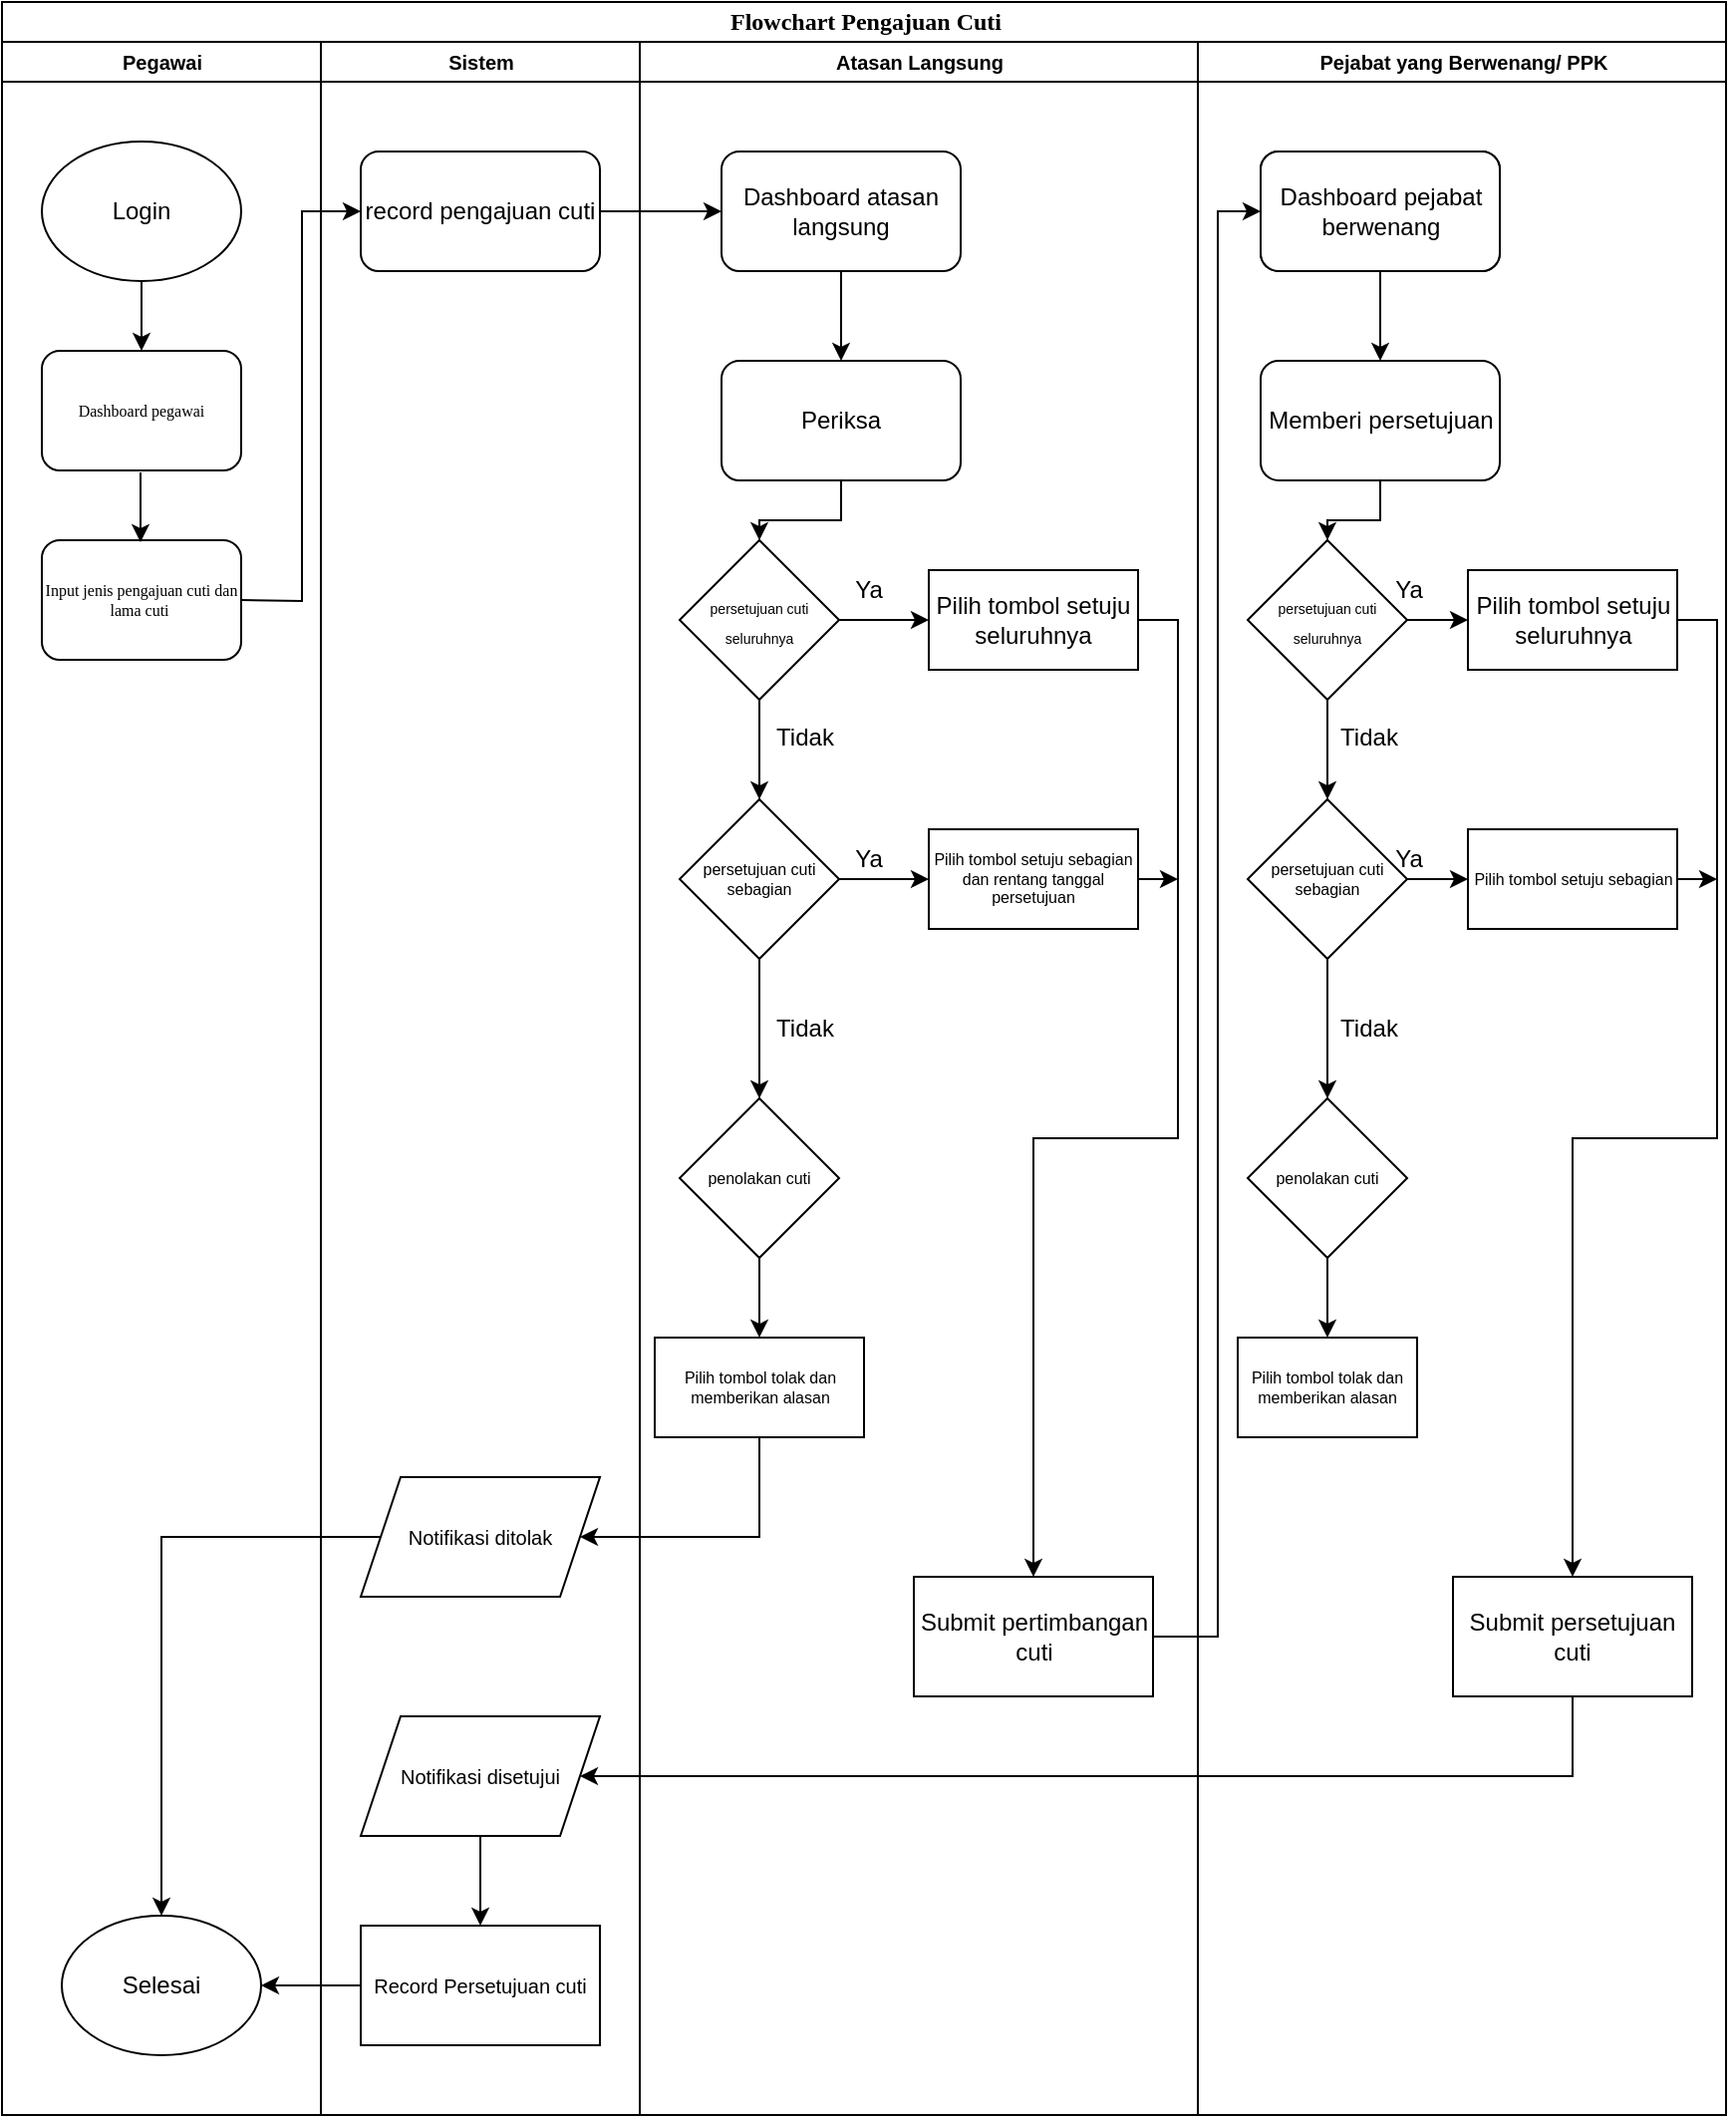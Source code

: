 <mxfile version="26.0.16" pages="4">
  <diagram name="Awal" id="74e2e168-ea6b-b213-b513-2b3c1d86103e">
    <mxGraphModel dx="794" dy="507" grid="1" gridSize="10" guides="1" tooltips="1" connect="1" arrows="1" fold="1" page="1" pageScale="1" pageWidth="1169" pageHeight="827" background="none" math="0" shadow="0">
      <root>
        <mxCell id="0" />
        <mxCell id="1" parent="0" />
        <mxCell id="77e6c97f196da883-1" value="Flowchart Pengajuan Cuti" style="swimlane;html=1;childLayout=stackLayout;startSize=20;rounded=0;shadow=0;labelBackgroundColor=none;strokeWidth=1;fontFamily=Verdana;fontSize=12;align=center;" parent="1" vertex="1">
          <mxGeometry x="70" y="60" width="865" height="1060" as="geometry" />
        </mxCell>
        <mxCell id="77e6c97f196da883-2" value="Pegawai" style="swimlane;html=1;startSize=20;fontSize=10;" parent="77e6c97f196da883-1" vertex="1">
          <mxGeometry y="20" width="160" height="1040" as="geometry" />
        </mxCell>
        <mxCell id="77e6c97f196da883-9" value="Dashboard pegawai" style="rounded=1;whiteSpace=wrap;html=1;shadow=0;labelBackgroundColor=none;strokeWidth=1;fontFamily=Verdana;fontSize=8;align=center;" parent="77e6c97f196da883-2" vertex="1">
          <mxGeometry x="20" y="155" width="100" height="60" as="geometry" />
        </mxCell>
        <mxCell id="SAvO1K7kgduPhOJSKtFl-8" style="edgeStyle=orthogonalEdgeStyle;rounded=0;orthogonalLoop=1;jettySize=auto;html=1;exitX=0.5;exitY=1;exitDx=0;exitDy=0;entryX=0.5;entryY=0;entryDx=0;entryDy=0;" parent="77e6c97f196da883-2" source="SAvO1K7kgduPhOJSKtFl-1" target="77e6c97f196da883-9" edge="1">
          <mxGeometry relative="1" as="geometry" />
        </mxCell>
        <mxCell id="SAvO1K7kgduPhOJSKtFl-1" value="Login" style="ellipse;whiteSpace=wrap;html=1;" parent="77e6c97f196da883-2" vertex="1">
          <mxGeometry x="20" y="50" width="100" height="70" as="geometry" />
        </mxCell>
        <mxCell id="SAvO1K7kgduPhOJSKtFl-16" value="Input jenis pengajuan cuti dan lama cuti&amp;nbsp;" style="rounded=1;whiteSpace=wrap;html=1;shadow=0;labelBackgroundColor=none;strokeWidth=1;fontFamily=Verdana;fontSize=8;align=center;" parent="77e6c97f196da883-2" vertex="1">
          <mxGeometry x="20" y="250" width="100" height="60" as="geometry" />
        </mxCell>
        <mxCell id="SAvO1K7kgduPhOJSKtFl-17" style="edgeStyle=orthogonalEdgeStyle;rounded=0;orthogonalLoop=1;jettySize=auto;html=1;exitX=0.5;exitY=1;exitDx=0;exitDy=0;entryX=0.5;entryY=0;entryDx=0;entryDy=0;" parent="77e6c97f196da883-2" edge="1">
          <mxGeometry relative="1" as="geometry">
            <mxPoint x="69.5" y="216" as="sourcePoint" />
            <mxPoint x="69.5" y="251" as="targetPoint" />
          </mxGeometry>
        </mxCell>
        <mxCell id="SAvO1K7kgduPhOJSKtFl-169" value="Selesai" style="ellipse;whiteSpace=wrap;html=1;" parent="77e6c97f196da883-2" vertex="1">
          <mxGeometry x="30" y="940" width="100" height="70" as="geometry" />
        </mxCell>
        <mxCell id="77e6c97f196da883-3" value="Sistem" style="swimlane;html=1;startSize=20;fontSize=10;" parent="77e6c97f196da883-1" vertex="1">
          <mxGeometry x="160" y="20" width="160" height="1040" as="geometry">
            <mxRectangle x="160" y="20" width="40" height="730" as="alternateBounds" />
          </mxGeometry>
        </mxCell>
        <mxCell id="SAvO1K7kgduPhOJSKtFl-20" value="record pengajuan cuti" style="rounded=1;whiteSpace=wrap;html=1;" parent="77e6c97f196da883-3" vertex="1">
          <mxGeometry x="20" y="55" width="120" height="60" as="geometry" />
        </mxCell>
        <mxCell id="SAvO1K7kgduPhOJSKtFl-114" value="Notifikasi ditolak" style="shape=parallelogram;perimeter=parallelogramPerimeter;whiteSpace=wrap;html=1;fixedSize=1;fontSize=10;" parent="77e6c97f196da883-3" vertex="1">
          <mxGeometry x="20" y="720" width="120" height="60" as="geometry" />
        </mxCell>
        <mxCell id="SAvO1K7kgduPhOJSKtFl-166" value="" style="edgeStyle=orthogonalEdgeStyle;rounded=0;orthogonalLoop=1;jettySize=auto;html=1;" parent="77e6c97f196da883-3" source="SAvO1K7kgduPhOJSKtFl-161" target="SAvO1K7kgduPhOJSKtFl-165" edge="1">
          <mxGeometry relative="1" as="geometry" />
        </mxCell>
        <mxCell id="SAvO1K7kgduPhOJSKtFl-161" value="Notifikasi disetujui" style="shape=parallelogram;perimeter=parallelogramPerimeter;whiteSpace=wrap;html=1;fixedSize=1;rounded=0;fontSize=10;" parent="77e6c97f196da883-3" vertex="1">
          <mxGeometry x="20" y="840" width="120" height="60" as="geometry" />
        </mxCell>
        <mxCell id="SAvO1K7kgduPhOJSKtFl-165" value="Record Persetujuan cuti" style="whiteSpace=wrap;html=1;fontSize=10;rounded=0;" parent="77e6c97f196da883-3" vertex="1">
          <mxGeometry x="20" y="945" width="120" height="60" as="geometry" />
        </mxCell>
        <mxCell id="SAvO1K7kgduPhOJSKtFl-23" style="edgeStyle=orthogonalEdgeStyle;rounded=0;orthogonalLoop=1;jettySize=auto;html=1;entryX=0;entryY=0.5;entryDx=0;entryDy=0;" parent="77e6c97f196da883-1" target="SAvO1K7kgduPhOJSKtFl-20" edge="1">
          <mxGeometry relative="1" as="geometry">
            <mxPoint x="120" y="300" as="sourcePoint" />
          </mxGeometry>
        </mxCell>
        <mxCell id="77e6c97f196da883-4" value="Atasan Langsung" style="swimlane;html=1;startSize=20;fontSize=10;" parent="77e6c97f196da883-1" vertex="1">
          <mxGeometry x="320" y="20" width="280" height="1040" as="geometry" />
        </mxCell>
        <mxCell id="SAvO1K7kgduPhOJSKtFl-83" value="" style="edgeStyle=orthogonalEdgeStyle;rounded=0;orthogonalLoop=1;jettySize=auto;html=1;" parent="77e6c97f196da883-4" source="SAvO1K7kgduPhOJSKtFl-24" target="SAvO1K7kgduPhOJSKtFl-26" edge="1">
          <mxGeometry relative="1" as="geometry" />
        </mxCell>
        <mxCell id="SAvO1K7kgduPhOJSKtFl-24" value="Dashboard atasan langsung" style="rounded=1;whiteSpace=wrap;html=1;" parent="77e6c97f196da883-4" vertex="1">
          <mxGeometry x="41" y="55" width="120" height="60" as="geometry" />
        </mxCell>
        <mxCell id="SAvO1K7kgduPhOJSKtFl-86" value="" style="edgeStyle=orthogonalEdgeStyle;rounded=0;orthogonalLoop=1;jettySize=auto;html=1;" parent="77e6c97f196da883-4" source="SAvO1K7kgduPhOJSKtFl-26" target="SAvO1K7kgduPhOJSKtFl-85" edge="1">
          <mxGeometry relative="1" as="geometry" />
        </mxCell>
        <mxCell id="SAvO1K7kgduPhOJSKtFl-26" value="Periksa" style="rounded=1;whiteSpace=wrap;html=1;" parent="77e6c97f196da883-4" vertex="1">
          <mxGeometry x="41" y="160" width="120" height="60" as="geometry" />
        </mxCell>
        <mxCell id="SAvO1K7kgduPhOJSKtFl-89" value="" style="edgeStyle=orthogonalEdgeStyle;rounded=0;orthogonalLoop=1;jettySize=auto;html=1;" parent="77e6c97f196da883-4" source="SAvO1K7kgduPhOJSKtFl-85" target="SAvO1K7kgduPhOJSKtFl-88" edge="1">
          <mxGeometry relative="1" as="geometry" />
        </mxCell>
        <mxCell id="SAvO1K7kgduPhOJSKtFl-93" value="" style="edgeStyle=orthogonalEdgeStyle;rounded=0;orthogonalLoop=1;jettySize=auto;html=1;" parent="77e6c97f196da883-4" source="SAvO1K7kgduPhOJSKtFl-85" target="SAvO1K7kgduPhOJSKtFl-92" edge="1">
          <mxGeometry relative="1" as="geometry" />
        </mxCell>
        <mxCell id="SAvO1K7kgduPhOJSKtFl-85" value="&lt;font style=&quot;font-size: 7px;&quot;&gt;persetujuan cuti seluruhnya&lt;/font&gt;" style="rhombus;whiteSpace=wrap;html=1;" parent="77e6c97f196da883-4" vertex="1">
          <mxGeometry x="20" y="250" width="80" height="80" as="geometry" />
        </mxCell>
        <mxCell id="SAvO1K7kgduPhOJSKtFl-88" value="Pilih tombol setuju seluruhnya" style="rounded=0;whiteSpace=wrap;html=1;" parent="77e6c97f196da883-4" vertex="1">
          <mxGeometry x="145" y="265" width="105" height="50" as="geometry" />
        </mxCell>
        <mxCell id="SAvO1K7kgduPhOJSKtFl-95" value="" style="edgeStyle=orthogonalEdgeStyle;rounded=0;orthogonalLoop=1;jettySize=auto;html=1;" parent="77e6c97f196da883-4" source="SAvO1K7kgduPhOJSKtFl-92" target="SAvO1K7kgduPhOJSKtFl-94" edge="1">
          <mxGeometry relative="1" as="geometry" />
        </mxCell>
        <mxCell id="SAvO1K7kgduPhOJSKtFl-97" value="" style="edgeStyle=orthogonalEdgeStyle;rounded=0;orthogonalLoop=1;jettySize=auto;html=1;" parent="77e6c97f196da883-4" source="SAvO1K7kgduPhOJSKtFl-92" target="SAvO1K7kgduPhOJSKtFl-96" edge="1">
          <mxGeometry relative="1" as="geometry" />
        </mxCell>
        <mxCell id="SAvO1K7kgduPhOJSKtFl-92" value="persetujuan cuti sebagian" style="rhombus;whiteSpace=wrap;html=1;fontSize=8;" parent="77e6c97f196da883-4" vertex="1">
          <mxGeometry x="20" y="380" width="80" height="80" as="geometry" />
        </mxCell>
        <mxCell id="SAvO1K7kgduPhOJSKtFl-99" value="" style="edgeStyle=orthogonalEdgeStyle;rounded=0;orthogonalLoop=1;jettySize=auto;html=1;" parent="77e6c97f196da883-4" source="SAvO1K7kgduPhOJSKtFl-94" target="SAvO1K7kgduPhOJSKtFl-98" edge="1">
          <mxGeometry relative="1" as="geometry" />
        </mxCell>
        <mxCell id="SAvO1K7kgduPhOJSKtFl-94" value="penolakan cuti" style="rhombus;whiteSpace=wrap;html=1;fontSize=8;" parent="77e6c97f196da883-4" vertex="1">
          <mxGeometry x="20" y="530" width="80" height="80" as="geometry" />
        </mxCell>
        <mxCell id="SAvO1K7kgduPhOJSKtFl-106" value="" style="edgeStyle=orthogonalEdgeStyle;rounded=0;orthogonalLoop=1;jettySize=auto;html=1;" parent="77e6c97f196da883-4" source="SAvO1K7kgduPhOJSKtFl-96" edge="1">
          <mxGeometry relative="1" as="geometry">
            <mxPoint x="270" y="420" as="targetPoint" />
          </mxGeometry>
        </mxCell>
        <mxCell id="SAvO1K7kgduPhOJSKtFl-96" value="Pilih tombol setuju sebagian dan rentang tanggal persetujuan" style="whiteSpace=wrap;html=1;fontSize=8;" parent="77e6c97f196da883-4" vertex="1">
          <mxGeometry x="145" y="395" width="105" height="50" as="geometry" />
        </mxCell>
        <mxCell id="SAvO1K7kgduPhOJSKtFl-98" value="Pilih tombol tolak dan memberikan alasan" style="whiteSpace=wrap;html=1;fontSize=8;" parent="77e6c97f196da883-4" vertex="1">
          <mxGeometry x="7.5" y="650" width="105" height="50" as="geometry" />
        </mxCell>
        <mxCell id="SAvO1K7kgduPhOJSKtFl-100" value="Submit pertimbangan cuti" style="whiteSpace=wrap;html=1;rounded=0;" parent="77e6c97f196da883-4" vertex="1">
          <mxGeometry x="137.5" y="770" width="120" height="60" as="geometry" />
        </mxCell>
        <mxCell id="SAvO1K7kgduPhOJSKtFl-101" value="" style="edgeStyle=orthogonalEdgeStyle;rounded=0;orthogonalLoop=1;jettySize=auto;html=1;" parent="77e6c97f196da883-4" source="SAvO1K7kgduPhOJSKtFl-88" target="SAvO1K7kgduPhOJSKtFl-100" edge="1">
          <mxGeometry relative="1" as="geometry">
            <Array as="points">
              <mxPoint x="270" y="290" />
              <mxPoint x="270" y="550" />
            </Array>
          </mxGeometry>
        </mxCell>
        <mxCell id="SAvO1K7kgduPhOJSKtFl-116" value="Ya" style="text;html=1;align=center;verticalAlign=middle;whiteSpace=wrap;rounded=0;" parent="77e6c97f196da883-4" vertex="1">
          <mxGeometry x="85" y="260" width="60" height="30" as="geometry" />
        </mxCell>
        <mxCell id="SAvO1K7kgduPhOJSKtFl-117" value="Tidak" style="text;html=1;align=center;verticalAlign=middle;whiteSpace=wrap;rounded=0;" parent="77e6c97f196da883-4" vertex="1">
          <mxGeometry x="52.5" y="334" width="60" height="30" as="geometry" />
        </mxCell>
        <mxCell id="SAvO1K7kgduPhOJSKtFl-118" value="Ya" style="text;html=1;align=center;verticalAlign=middle;whiteSpace=wrap;rounded=0;" parent="77e6c97f196da883-4" vertex="1">
          <mxGeometry x="85" y="395" width="60" height="30" as="geometry" />
        </mxCell>
        <mxCell id="SAvO1K7kgduPhOJSKtFl-120" value="Tidak" style="text;html=1;align=center;verticalAlign=middle;whiteSpace=wrap;rounded=0;" parent="77e6c97f196da883-4" vertex="1">
          <mxGeometry x="52.5" y="480" width="60" height="30" as="geometry" />
        </mxCell>
        <mxCell id="SAvO1K7kgduPhOJSKtFl-79" value="" style="edgeStyle=orthogonalEdgeStyle;rounded=0;orthogonalLoop=1;jettySize=auto;html=1;" parent="77e6c97f196da883-1" source="SAvO1K7kgduPhOJSKtFl-20" target="SAvO1K7kgduPhOJSKtFl-24" edge="1">
          <mxGeometry relative="1" as="geometry" />
        </mxCell>
        <mxCell id="SAvO1K7kgduPhOJSKtFl-115" value="" style="edgeStyle=orthogonalEdgeStyle;rounded=0;orthogonalLoop=1;jettySize=auto;html=1;" parent="77e6c97f196da883-1" source="SAvO1K7kgduPhOJSKtFl-98" target="SAvO1K7kgduPhOJSKtFl-114" edge="1">
          <mxGeometry relative="1" as="geometry">
            <Array as="points">
              <mxPoint x="380" y="770" />
            </Array>
          </mxGeometry>
        </mxCell>
        <mxCell id="SAvO1K7kgduPhOJSKtFl-162" value="" style="edgeStyle=orthogonalEdgeStyle;rounded=0;orthogonalLoop=1;jettySize=auto;html=1;" parent="77e6c97f196da883-1" source="SAvO1K7kgduPhOJSKtFl-155" target="SAvO1K7kgduPhOJSKtFl-161" edge="1">
          <mxGeometry relative="1" as="geometry">
            <Array as="points">
              <mxPoint x="788" y="890" />
            </Array>
          </mxGeometry>
        </mxCell>
        <mxCell id="SAvO1K7kgduPhOJSKtFl-170" value="" style="rounded=0;orthogonalLoop=1;jettySize=auto;html=1;" parent="77e6c97f196da883-1" source="SAvO1K7kgduPhOJSKtFl-165" target="SAvO1K7kgduPhOJSKtFl-169" edge="1">
          <mxGeometry relative="1" as="geometry" />
        </mxCell>
        <mxCell id="SAvO1K7kgduPhOJSKtFl-177" value="" style="edgeStyle=orthogonalEdgeStyle;rounded=0;orthogonalLoop=1;jettySize=auto;html=1;" parent="77e6c97f196da883-1" source="SAvO1K7kgduPhOJSKtFl-100" target="SAvO1K7kgduPhOJSKtFl-176" edge="1">
          <mxGeometry relative="1" as="geometry">
            <Array as="points">
              <mxPoint x="610" y="820" />
              <mxPoint x="610" y="105" />
            </Array>
          </mxGeometry>
        </mxCell>
        <mxCell id="77e6c97f196da883-5" value="Pejabat yang Berwenang/ PPK" style="swimlane;html=1;startSize=20;fontSize=10;" parent="77e6c97f196da883-1" vertex="1">
          <mxGeometry x="600" y="20" width="265" height="1040" as="geometry" />
        </mxCell>
        <mxCell id="SAvO1K7kgduPhOJSKtFl-139" value="" style="edgeStyle=orthogonalEdgeStyle;rounded=0;orthogonalLoop=1;jettySize=auto;html=1;" parent="77e6c97f196da883-5" source="SAvO1K7kgduPhOJSKtFl-140" target="SAvO1K7kgduPhOJSKtFl-142" edge="1">
          <mxGeometry relative="1" as="geometry" />
        </mxCell>
        <mxCell id="SAvO1K7kgduPhOJSKtFl-140" value="Dashboard pejabat berwenang" style="rounded=1;whiteSpace=wrap;html=1;" parent="77e6c97f196da883-5" vertex="1">
          <mxGeometry x="31.5" y="55" width="120" height="60" as="geometry" />
        </mxCell>
        <mxCell id="SAvO1K7kgduPhOJSKtFl-141" value="" style="edgeStyle=orthogonalEdgeStyle;rounded=0;orthogonalLoop=1;jettySize=auto;html=1;" parent="77e6c97f196da883-5" source="SAvO1K7kgduPhOJSKtFl-142" target="SAvO1K7kgduPhOJSKtFl-145" edge="1">
          <mxGeometry relative="1" as="geometry" />
        </mxCell>
        <mxCell id="SAvO1K7kgduPhOJSKtFl-142" value="Memberi persetujuan" style="rounded=1;whiteSpace=wrap;html=1;" parent="77e6c97f196da883-5" vertex="1">
          <mxGeometry x="31.5" y="160" width="120" height="60" as="geometry" />
        </mxCell>
        <mxCell id="SAvO1K7kgduPhOJSKtFl-143" value="" style="edgeStyle=orthogonalEdgeStyle;rounded=0;orthogonalLoop=1;jettySize=auto;html=1;" parent="77e6c97f196da883-5" source="SAvO1K7kgduPhOJSKtFl-145" target="SAvO1K7kgduPhOJSKtFl-146" edge="1">
          <mxGeometry relative="1" as="geometry" />
        </mxCell>
        <mxCell id="SAvO1K7kgduPhOJSKtFl-144" value="" style="edgeStyle=orthogonalEdgeStyle;rounded=0;orthogonalLoop=1;jettySize=auto;html=1;" parent="77e6c97f196da883-5" source="SAvO1K7kgduPhOJSKtFl-145" target="SAvO1K7kgduPhOJSKtFl-149" edge="1">
          <mxGeometry relative="1" as="geometry" />
        </mxCell>
        <mxCell id="SAvO1K7kgduPhOJSKtFl-145" value="&lt;font style=&quot;font-size: 7px;&quot;&gt;persetujuan cuti seluruhnya&lt;/font&gt;" style="rhombus;whiteSpace=wrap;html=1;" parent="77e6c97f196da883-5" vertex="1">
          <mxGeometry x="25" y="250" width="80" height="80" as="geometry" />
        </mxCell>
        <mxCell id="SAvO1K7kgduPhOJSKtFl-146" value="Pilih tombol setuju seluruhnya" style="rounded=0;whiteSpace=wrap;html=1;" parent="77e6c97f196da883-5" vertex="1">
          <mxGeometry x="135.5" y="265" width="105" height="50" as="geometry" />
        </mxCell>
        <mxCell id="SAvO1K7kgduPhOJSKtFl-147" value="" style="edgeStyle=orthogonalEdgeStyle;rounded=0;orthogonalLoop=1;jettySize=auto;html=1;" parent="77e6c97f196da883-5" source="SAvO1K7kgduPhOJSKtFl-149" target="SAvO1K7kgduPhOJSKtFl-151" edge="1">
          <mxGeometry relative="1" as="geometry" />
        </mxCell>
        <mxCell id="SAvO1K7kgduPhOJSKtFl-148" value="" style="edgeStyle=orthogonalEdgeStyle;rounded=0;orthogonalLoop=1;jettySize=auto;html=1;" parent="77e6c97f196da883-5" source="SAvO1K7kgduPhOJSKtFl-149" target="SAvO1K7kgduPhOJSKtFl-153" edge="1">
          <mxGeometry relative="1" as="geometry" />
        </mxCell>
        <mxCell id="SAvO1K7kgduPhOJSKtFl-149" value="persetujuan cuti sebagian" style="rhombus;whiteSpace=wrap;html=1;fontSize=8;" parent="77e6c97f196da883-5" vertex="1">
          <mxGeometry x="25" y="380" width="80" height="80" as="geometry" />
        </mxCell>
        <mxCell id="SAvO1K7kgduPhOJSKtFl-150" value="" style="edgeStyle=orthogonalEdgeStyle;rounded=0;orthogonalLoop=1;jettySize=auto;html=1;" parent="77e6c97f196da883-5" source="SAvO1K7kgduPhOJSKtFl-151" target="SAvO1K7kgduPhOJSKtFl-154" edge="1">
          <mxGeometry relative="1" as="geometry" />
        </mxCell>
        <mxCell id="SAvO1K7kgduPhOJSKtFl-151" value="penolakan cuti" style="rhombus;whiteSpace=wrap;html=1;fontSize=8;" parent="77e6c97f196da883-5" vertex="1">
          <mxGeometry x="25" y="530" width="80" height="80" as="geometry" />
        </mxCell>
        <mxCell id="SAvO1K7kgduPhOJSKtFl-152" value="" style="edgeStyle=orthogonalEdgeStyle;rounded=0;orthogonalLoop=1;jettySize=auto;html=1;" parent="77e6c97f196da883-5" source="SAvO1K7kgduPhOJSKtFl-153" edge="1">
          <mxGeometry relative="1" as="geometry">
            <mxPoint x="260.5" y="420" as="targetPoint" />
          </mxGeometry>
        </mxCell>
        <mxCell id="SAvO1K7kgduPhOJSKtFl-153" value="Pilih tombol setuju sebagian" style="whiteSpace=wrap;html=1;fontSize=8;" parent="77e6c97f196da883-5" vertex="1">
          <mxGeometry x="135.5" y="395" width="105" height="50" as="geometry" />
        </mxCell>
        <mxCell id="SAvO1K7kgduPhOJSKtFl-154" value="Pilih tombol tolak dan memberikan alasan" style="whiteSpace=wrap;html=1;fontSize=8;" parent="77e6c97f196da883-5" vertex="1">
          <mxGeometry x="20" y="650" width="90" height="50" as="geometry" />
        </mxCell>
        <mxCell id="SAvO1K7kgduPhOJSKtFl-155" value="Submit persetujuan cuti" style="whiteSpace=wrap;html=1;rounded=0;" parent="77e6c97f196da883-5" vertex="1">
          <mxGeometry x="128" y="770" width="120" height="60" as="geometry" />
        </mxCell>
        <mxCell id="SAvO1K7kgduPhOJSKtFl-156" value="" style="edgeStyle=orthogonalEdgeStyle;rounded=0;orthogonalLoop=1;jettySize=auto;html=1;" parent="77e6c97f196da883-5" source="SAvO1K7kgduPhOJSKtFl-146" target="SAvO1K7kgduPhOJSKtFl-155" edge="1">
          <mxGeometry relative="1" as="geometry">
            <Array as="points">
              <mxPoint x="260.5" y="290" />
              <mxPoint x="260.5" y="550" />
            </Array>
          </mxGeometry>
        </mxCell>
        <mxCell id="SAvO1K7kgduPhOJSKtFl-157" value="Ya" style="text;html=1;align=center;verticalAlign=middle;whiteSpace=wrap;rounded=0;" parent="77e6c97f196da883-5" vertex="1">
          <mxGeometry x="75.5" y="260" width="60" height="30" as="geometry" />
        </mxCell>
        <mxCell id="SAvO1K7kgduPhOJSKtFl-158" value="Tidak" style="text;html=1;align=center;verticalAlign=middle;whiteSpace=wrap;rounded=0;" parent="77e6c97f196da883-5" vertex="1">
          <mxGeometry x="55.5" y="334" width="60" height="30" as="geometry" />
        </mxCell>
        <mxCell id="SAvO1K7kgduPhOJSKtFl-159" value="Ya" style="text;html=1;align=center;verticalAlign=middle;whiteSpace=wrap;rounded=0;" parent="77e6c97f196da883-5" vertex="1">
          <mxGeometry x="75.5" y="395" width="60" height="30" as="geometry" />
        </mxCell>
        <mxCell id="SAvO1K7kgduPhOJSKtFl-160" value="Tidak" style="text;html=1;align=center;verticalAlign=middle;whiteSpace=wrap;rounded=0;" parent="77e6c97f196da883-5" vertex="1">
          <mxGeometry x="55.5" y="480" width="60" height="30" as="geometry" />
        </mxCell>
        <mxCell id="SAvO1K7kgduPhOJSKtFl-176" value="Dashboard pejabat berwenang" style="whiteSpace=wrap;html=1;rounded=1;" parent="77e6c97f196da883-5" vertex="1">
          <mxGeometry x="31.5" y="55" width="120" height="60" as="geometry" />
        </mxCell>
        <mxCell id="SAvO1K7kgduPhOJSKtFl-178" style="edgeStyle=orthogonalEdgeStyle;rounded=0;orthogonalLoop=1;jettySize=auto;html=1;entryX=0.5;entryY=0;entryDx=0;entryDy=0;" parent="77e6c97f196da883-1" source="SAvO1K7kgduPhOJSKtFl-114" target="SAvO1K7kgduPhOJSKtFl-169" edge="1">
          <mxGeometry relative="1" as="geometry" />
        </mxCell>
      </root>
    </mxGraphModel>
  </diagram>
  <diagram name="Revisi" id="ovtxcqZN31JiJoCOZKmv">
    <mxGraphModel dx="794" dy="507" grid="1" gridSize="10" guides="1" tooltips="1" connect="1" arrows="1" fold="1" page="1" pageScale="1" pageWidth="1169" pageHeight="827" background="none" math="0" shadow="0">
      <root>
        <mxCell id="vgxyQ2W8Gb8Olip3mta1-0" />
        <mxCell id="vgxyQ2W8Gb8Olip3mta1-1" parent="vgxyQ2W8Gb8Olip3mta1-0" />
        <mxCell id="vgxyQ2W8Gb8Olip3mta1-2" value="Flowchart Pengajuan Cuti" style="swimlane;html=1;childLayout=stackLayout;startSize=20;rounded=0;shadow=0;labelBackgroundColor=none;strokeWidth=1;fontFamily=Verdana;fontSize=12;align=center;" vertex="1" parent="vgxyQ2W8Gb8Olip3mta1-1">
          <mxGeometry x="70" y="60" width="630" height="1060" as="geometry" />
        </mxCell>
        <mxCell id="vgxyQ2W8Gb8Olip3mta1-3" value="Pegawai" style="swimlane;html=1;startSize=20;fontSize=10;" vertex="1" parent="vgxyQ2W8Gb8Olip3mta1-2">
          <mxGeometry y="20" width="160" height="1040" as="geometry" />
        </mxCell>
        <mxCell id="vgxyQ2W8Gb8Olip3mta1-4" value="Dashboard pegawai" style="rounded=1;whiteSpace=wrap;html=1;shadow=0;labelBackgroundColor=none;strokeWidth=1;fontFamily=Verdana;fontSize=8;align=center;" vertex="1" parent="vgxyQ2W8Gb8Olip3mta1-3">
          <mxGeometry x="20" y="155" width="100" height="60" as="geometry" />
        </mxCell>
        <mxCell id="vgxyQ2W8Gb8Olip3mta1-5" style="edgeStyle=orthogonalEdgeStyle;rounded=0;orthogonalLoop=1;jettySize=auto;html=1;exitX=0.5;exitY=1;exitDx=0;exitDy=0;entryX=0.5;entryY=0;entryDx=0;entryDy=0;" edge="1" parent="vgxyQ2W8Gb8Olip3mta1-3" source="vgxyQ2W8Gb8Olip3mta1-6" target="vgxyQ2W8Gb8Olip3mta1-4">
          <mxGeometry relative="1" as="geometry" />
        </mxCell>
        <mxCell id="vgxyQ2W8Gb8Olip3mta1-6" value="Login" style="ellipse;whiteSpace=wrap;html=1;" vertex="1" parent="vgxyQ2W8Gb8Olip3mta1-3">
          <mxGeometry x="20" y="50" width="100" height="70" as="geometry" />
        </mxCell>
        <mxCell id="vgxyQ2W8Gb8Olip3mta1-7" value="Input jenis pengajuan cuti dan lama cuti&amp;nbsp;" style="rounded=1;whiteSpace=wrap;html=1;shadow=0;labelBackgroundColor=none;strokeWidth=1;fontFamily=Verdana;fontSize=8;align=center;" vertex="1" parent="vgxyQ2W8Gb8Olip3mta1-3">
          <mxGeometry x="20" y="250" width="100" height="60" as="geometry" />
        </mxCell>
        <mxCell id="vgxyQ2W8Gb8Olip3mta1-8" style="edgeStyle=orthogonalEdgeStyle;rounded=0;orthogonalLoop=1;jettySize=auto;html=1;exitX=0.5;exitY=1;exitDx=0;exitDy=0;entryX=0.5;entryY=0;entryDx=0;entryDy=0;" edge="1" parent="vgxyQ2W8Gb8Olip3mta1-3">
          <mxGeometry relative="1" as="geometry">
            <mxPoint x="69.5" y="216" as="sourcePoint" />
            <mxPoint x="69.5" y="251" as="targetPoint" />
          </mxGeometry>
        </mxCell>
        <mxCell id="vgxyQ2W8Gb8Olip3mta1-9" value="Selesai" style="ellipse;whiteSpace=wrap;html=1;" vertex="1" parent="vgxyQ2W8Gb8Olip3mta1-3">
          <mxGeometry x="30" y="940" width="100" height="70" as="geometry" />
        </mxCell>
        <mxCell id="vgxyQ2W8Gb8Olip3mta1-10" value="Sistem" style="swimlane;html=1;startSize=20;fontSize=10;" vertex="1" parent="vgxyQ2W8Gb8Olip3mta1-2">
          <mxGeometry x="160" y="20" width="160" height="1040" as="geometry">
            <mxRectangle x="160" y="20" width="40" height="730" as="alternateBounds" />
          </mxGeometry>
        </mxCell>
        <mxCell id="vgxyQ2W8Gb8Olip3mta1-11" value="record pengajuan cuti" style="rounded=1;whiteSpace=wrap;html=1;" vertex="1" parent="vgxyQ2W8Gb8Olip3mta1-10">
          <mxGeometry x="20" y="55" width="120" height="60" as="geometry" />
        </mxCell>
        <mxCell id="vgxyQ2W8Gb8Olip3mta1-12" value="Notifikasi ditolak" style="shape=parallelogram;perimeter=parallelogramPerimeter;whiteSpace=wrap;html=1;fixedSize=1;fontSize=10;" vertex="1" parent="vgxyQ2W8Gb8Olip3mta1-10">
          <mxGeometry x="20" y="720" width="120" height="60" as="geometry" />
        </mxCell>
        <mxCell id="vgxyQ2W8Gb8Olip3mta1-13" value="" style="edgeStyle=orthogonalEdgeStyle;rounded=0;orthogonalLoop=1;jettySize=auto;html=1;" edge="1" parent="vgxyQ2W8Gb8Olip3mta1-10" source="vgxyQ2W8Gb8Olip3mta1-14" target="vgxyQ2W8Gb8Olip3mta1-15">
          <mxGeometry relative="1" as="geometry" />
        </mxCell>
        <mxCell id="vgxyQ2W8Gb8Olip3mta1-14" value="Notifikasi disetujui" style="shape=parallelogram;perimeter=parallelogramPerimeter;whiteSpace=wrap;html=1;fixedSize=1;rounded=0;fontSize=10;" vertex="1" parent="vgxyQ2W8Gb8Olip3mta1-10">
          <mxGeometry x="20" y="840" width="120" height="60" as="geometry" />
        </mxCell>
        <mxCell id="vgxyQ2W8Gb8Olip3mta1-15" value="Record Persetujuan cuti" style="whiteSpace=wrap;html=1;fontSize=10;rounded=0;" vertex="1" parent="vgxyQ2W8Gb8Olip3mta1-10">
          <mxGeometry x="20" y="945" width="120" height="60" as="geometry" />
        </mxCell>
        <mxCell id="vgxyQ2W8Gb8Olip3mta1-16" style="edgeStyle=orthogonalEdgeStyle;rounded=0;orthogonalLoop=1;jettySize=auto;html=1;entryX=0;entryY=0.5;entryDx=0;entryDy=0;" edge="1" parent="vgxyQ2W8Gb8Olip3mta1-2" target="vgxyQ2W8Gb8Olip3mta1-11">
          <mxGeometry relative="1" as="geometry">
            <mxPoint x="120" y="300" as="sourcePoint" />
          </mxGeometry>
        </mxCell>
        <mxCell id="vgxyQ2W8Gb8Olip3mta1-41" value="" style="edgeStyle=orthogonalEdgeStyle;rounded=0;orthogonalLoop=1;jettySize=auto;html=1;" edge="1" parent="vgxyQ2W8Gb8Olip3mta1-2" target="vgxyQ2W8Gb8Olip3mta1-12">
          <mxGeometry relative="1" as="geometry">
            <Array as="points">
              <mxPoint x="380" y="770" />
            </Array>
            <mxPoint x="380" y="720" as="sourcePoint" />
          </mxGeometry>
        </mxCell>
        <mxCell id="vgxyQ2W8Gb8Olip3mta1-42" value="" style="edgeStyle=orthogonalEdgeStyle;rounded=0;orthogonalLoop=1;jettySize=auto;html=1;" edge="1" parent="vgxyQ2W8Gb8Olip3mta1-2" source="vgxyQ2W8Gb8Olip3mta1-62" target="vgxyQ2W8Gb8Olip3mta1-14">
          <mxGeometry relative="1" as="geometry">
            <Array as="points">
              <mxPoint x="510" y="890" />
            </Array>
          </mxGeometry>
        </mxCell>
        <mxCell id="vgxyQ2W8Gb8Olip3mta1-43" value="" style="rounded=0;orthogonalLoop=1;jettySize=auto;html=1;" edge="1" parent="vgxyQ2W8Gb8Olip3mta1-2" source="vgxyQ2W8Gb8Olip3mta1-15" target="vgxyQ2W8Gb8Olip3mta1-9">
          <mxGeometry relative="1" as="geometry" />
        </mxCell>
        <mxCell id="vgxyQ2W8Gb8Olip3mta1-45" value="Pejabat yang Berwenang/ PPK" style="swimlane;html=1;startSize=20;fontSize=10;" vertex="1" parent="vgxyQ2W8Gb8Olip3mta1-2">
          <mxGeometry x="320" y="20" width="310" height="1040" as="geometry" />
        </mxCell>
        <mxCell id="DfYQBJEdB_wdZZKtYFkl-4" value="" style="edgeStyle=orthogonalEdgeStyle;rounded=0;orthogonalLoop=1;jettySize=auto;html=1;" edge="1" parent="vgxyQ2W8Gb8Olip3mta1-45" source="vgxyQ2W8Gb8Olip3mta1-49" target="vgxyQ2W8Gb8Olip3mta1-52">
          <mxGeometry relative="1" as="geometry" />
        </mxCell>
        <mxCell id="vgxyQ2W8Gb8Olip3mta1-49" value="Memberi persetujuan" style="rounded=1;whiteSpace=wrap;html=1;" vertex="1" parent="vgxyQ2W8Gb8Olip3mta1-45">
          <mxGeometry x="95" y="160" width="120" height="60" as="geometry" />
        </mxCell>
        <mxCell id="vgxyQ2W8Gb8Olip3mta1-50" value="" style="edgeStyle=orthogonalEdgeStyle;rounded=0;orthogonalLoop=1;jettySize=auto;html=1;" edge="1" parent="vgxyQ2W8Gb8Olip3mta1-45" source="vgxyQ2W8Gb8Olip3mta1-52" target="vgxyQ2W8Gb8Olip3mta1-53">
          <mxGeometry relative="1" as="geometry" />
        </mxCell>
        <mxCell id="vgxyQ2W8Gb8Olip3mta1-51" value="" style="edgeStyle=orthogonalEdgeStyle;rounded=0;orthogonalLoop=1;jettySize=auto;html=1;" edge="1" parent="vgxyQ2W8Gb8Olip3mta1-45" source="vgxyQ2W8Gb8Olip3mta1-52" target="vgxyQ2W8Gb8Olip3mta1-56">
          <mxGeometry relative="1" as="geometry" />
        </mxCell>
        <mxCell id="vgxyQ2W8Gb8Olip3mta1-52" value="&lt;font style=&quot;font-size: 7px;&quot;&gt;persetujuan cuti seluruhnya&lt;/font&gt;" style="rhombus;whiteSpace=wrap;html=1;" vertex="1" parent="vgxyQ2W8Gb8Olip3mta1-45">
          <mxGeometry x="25" y="265" width="80" height="80" as="geometry" />
        </mxCell>
        <mxCell id="vgxyQ2W8Gb8Olip3mta1-53" value="Pilih tombol setuju seluruhnya" style="rounded=0;whiteSpace=wrap;html=1;" vertex="1" parent="vgxyQ2W8Gb8Olip3mta1-45">
          <mxGeometry x="135.5" y="280" width="105" height="50" as="geometry" />
        </mxCell>
        <mxCell id="vgxyQ2W8Gb8Olip3mta1-54" value="" style="edgeStyle=orthogonalEdgeStyle;rounded=0;orthogonalLoop=1;jettySize=auto;html=1;" edge="1" parent="vgxyQ2W8Gb8Olip3mta1-45" source="vgxyQ2W8Gb8Olip3mta1-56" target="vgxyQ2W8Gb8Olip3mta1-58">
          <mxGeometry relative="1" as="geometry" />
        </mxCell>
        <mxCell id="vgxyQ2W8Gb8Olip3mta1-55" value="" style="edgeStyle=orthogonalEdgeStyle;rounded=0;orthogonalLoop=1;jettySize=auto;html=1;" edge="1" parent="vgxyQ2W8Gb8Olip3mta1-45" source="vgxyQ2W8Gb8Olip3mta1-56" target="vgxyQ2W8Gb8Olip3mta1-60">
          <mxGeometry relative="1" as="geometry" />
        </mxCell>
        <mxCell id="vgxyQ2W8Gb8Olip3mta1-56" value="persetujuan cuti sebagian" style="rhombus;whiteSpace=wrap;html=1;fontSize=8;" vertex="1" parent="vgxyQ2W8Gb8Olip3mta1-45">
          <mxGeometry x="25" y="380" width="80" height="80" as="geometry" />
        </mxCell>
        <mxCell id="vgxyQ2W8Gb8Olip3mta1-57" value="" style="edgeStyle=orthogonalEdgeStyle;rounded=0;orthogonalLoop=1;jettySize=auto;html=1;" edge="1" parent="vgxyQ2W8Gb8Olip3mta1-45" source="vgxyQ2W8Gb8Olip3mta1-58" target="vgxyQ2W8Gb8Olip3mta1-61">
          <mxGeometry relative="1" as="geometry" />
        </mxCell>
        <mxCell id="vgxyQ2W8Gb8Olip3mta1-58" value="penolakan cuti" style="rhombus;whiteSpace=wrap;html=1;fontSize=8;" vertex="1" parent="vgxyQ2W8Gb8Olip3mta1-45">
          <mxGeometry x="25" y="530" width="80" height="80" as="geometry" />
        </mxCell>
        <mxCell id="vgxyQ2W8Gb8Olip3mta1-59" value="" style="edgeStyle=orthogonalEdgeStyle;rounded=0;orthogonalLoop=1;jettySize=auto;html=1;" edge="1" parent="vgxyQ2W8Gb8Olip3mta1-45" source="vgxyQ2W8Gb8Olip3mta1-60">
          <mxGeometry relative="1" as="geometry">
            <mxPoint x="260.5" y="420" as="targetPoint" />
          </mxGeometry>
        </mxCell>
        <mxCell id="vgxyQ2W8Gb8Olip3mta1-60" value="Pilih tombol setuju sebagian&lt;br&gt;dan masukkan tanggal persetujuan" style="whiteSpace=wrap;html=1;fontSize=8;" vertex="1" parent="vgxyQ2W8Gb8Olip3mta1-45">
          <mxGeometry x="135.5" y="395" width="105" height="50" as="geometry" />
        </mxCell>
        <mxCell id="vgxyQ2W8Gb8Olip3mta1-61" value="Pilih tombol tolak dan memberikan alasan" style="whiteSpace=wrap;html=1;fontSize=8;" vertex="1" parent="vgxyQ2W8Gb8Olip3mta1-45">
          <mxGeometry x="20" y="650" width="90" height="50" as="geometry" />
        </mxCell>
        <mxCell id="vgxyQ2W8Gb8Olip3mta1-62" value="Submit persetujuan cuti" style="whiteSpace=wrap;html=1;rounded=0;" vertex="1" parent="vgxyQ2W8Gb8Olip3mta1-45">
          <mxGeometry x="128" y="770" width="120" height="60" as="geometry" />
        </mxCell>
        <mxCell id="vgxyQ2W8Gb8Olip3mta1-63" value="" style="edgeStyle=orthogonalEdgeStyle;rounded=0;orthogonalLoop=1;jettySize=auto;html=1;" edge="1" parent="vgxyQ2W8Gb8Olip3mta1-45" source="vgxyQ2W8Gb8Olip3mta1-53" target="vgxyQ2W8Gb8Olip3mta1-62">
          <mxGeometry relative="1" as="geometry">
            <Array as="points">
              <mxPoint x="261" y="300" />
              <mxPoint x="261" y="550" />
              <mxPoint x="188" y="550" />
            </Array>
          </mxGeometry>
        </mxCell>
        <mxCell id="vgxyQ2W8Gb8Olip3mta1-64" value="Ya" style="text;html=1;align=center;verticalAlign=middle;whiteSpace=wrap;rounded=0;" vertex="1" parent="vgxyQ2W8Gb8Olip3mta1-45">
          <mxGeometry x="75.5" y="260" width="60" height="30" as="geometry" />
        </mxCell>
        <mxCell id="vgxyQ2W8Gb8Olip3mta1-65" value="Tidak" style="text;html=1;align=center;verticalAlign=middle;whiteSpace=wrap;rounded=0;" vertex="1" parent="vgxyQ2W8Gb8Olip3mta1-45">
          <mxGeometry x="55.5" y="334" width="60" height="30" as="geometry" />
        </mxCell>
        <mxCell id="vgxyQ2W8Gb8Olip3mta1-66" value="Ya" style="text;html=1;align=center;verticalAlign=middle;whiteSpace=wrap;rounded=0;" vertex="1" parent="vgxyQ2W8Gb8Olip3mta1-45">
          <mxGeometry x="75.5" y="395" width="60" height="30" as="geometry" />
        </mxCell>
        <mxCell id="vgxyQ2W8Gb8Olip3mta1-67" value="Tidak" style="text;html=1;align=center;verticalAlign=middle;whiteSpace=wrap;rounded=0;" vertex="1" parent="vgxyQ2W8Gb8Olip3mta1-45">
          <mxGeometry x="55.5" y="480" width="60" height="30" as="geometry" />
        </mxCell>
        <mxCell id="DfYQBJEdB_wdZZKtYFkl-1" value="" style="edgeStyle=orthogonalEdgeStyle;rounded=0;orthogonalLoop=1;jettySize=auto;html=1;" edge="1" parent="vgxyQ2W8Gb8Olip3mta1-45" source="vgxyQ2W8Gb8Olip3mta1-68" target="vgxyQ2W8Gb8Olip3mta1-49">
          <mxGeometry relative="1" as="geometry" />
        </mxCell>
        <mxCell id="vgxyQ2W8Gb8Olip3mta1-68" value="Dashboard pejabat berwenang" style="whiteSpace=wrap;html=1;rounded=1;" vertex="1" parent="vgxyQ2W8Gb8Olip3mta1-45">
          <mxGeometry x="95" y="55" width="120" height="60" as="geometry" />
        </mxCell>
        <mxCell id="vgxyQ2W8Gb8Olip3mta1-69" style="edgeStyle=orthogonalEdgeStyle;rounded=0;orthogonalLoop=1;jettySize=auto;html=1;entryX=0.5;entryY=0;entryDx=0;entryDy=0;" edge="1" parent="vgxyQ2W8Gb8Olip3mta1-2" source="vgxyQ2W8Gb8Olip3mta1-12" target="vgxyQ2W8Gb8Olip3mta1-9">
          <mxGeometry relative="1" as="geometry" />
        </mxCell>
        <mxCell id="DfYQBJEdB_wdZZKtYFkl-0" value="" style="edgeStyle=orthogonalEdgeStyle;rounded=0;orthogonalLoop=1;jettySize=auto;html=1;" edge="1" parent="vgxyQ2W8Gb8Olip3mta1-2" source="vgxyQ2W8Gb8Olip3mta1-11" target="vgxyQ2W8Gb8Olip3mta1-68">
          <mxGeometry relative="1" as="geometry" />
        </mxCell>
      </root>
    </mxGraphModel>
  </diagram>
  <diagram name="Revisi_2" id="i6KJZ4i0mVL4l8mxjJ73">
    <mxGraphModel dx="794" dy="507" grid="1" gridSize="10" guides="1" tooltips="1" connect="1" arrows="1" fold="1" page="1" pageScale="1" pageWidth="1169" pageHeight="827" background="none" math="0" shadow="0">
      <root>
        <mxCell id="LxJRqbr3zB7ovFARv8Xg-0" />
        <mxCell id="LxJRqbr3zB7ovFARv8Xg-1" parent="LxJRqbr3zB7ovFARv8Xg-0" />
        <mxCell id="LxJRqbr3zB7ovFARv8Xg-2" value="Flowchart Pengajuan Cuti" style="swimlane;html=1;childLayout=stackLayout;startSize=20;rounded=0;shadow=0;labelBackgroundColor=none;strokeWidth=1;fontFamily=Verdana;fontSize=12;align=center;" vertex="1" parent="LxJRqbr3zB7ovFARv8Xg-1">
          <mxGeometry x="70" y="60" width="630" height="1060" as="geometry" />
        </mxCell>
        <mxCell id="LxJRqbr3zB7ovFARv8Xg-3" value="Pegawai" style="swimlane;html=1;startSize=20;fontSize=10;" vertex="1" parent="LxJRqbr3zB7ovFARv8Xg-2">
          <mxGeometry y="20" width="160" height="1040" as="geometry" />
        </mxCell>
        <mxCell id="LxJRqbr3zB7ovFARv8Xg-4" value="Dashboard pegawai" style="rounded=1;whiteSpace=wrap;html=1;shadow=0;labelBackgroundColor=none;strokeWidth=1;fontFamily=Verdana;fontSize=8;align=center;" vertex="1" parent="LxJRqbr3zB7ovFARv8Xg-3">
          <mxGeometry x="20" y="155" width="100" height="60" as="geometry" />
        </mxCell>
        <mxCell id="LxJRqbr3zB7ovFARv8Xg-5" style="edgeStyle=orthogonalEdgeStyle;rounded=0;orthogonalLoop=1;jettySize=auto;html=1;exitX=0.5;exitY=1;exitDx=0;exitDy=0;entryX=0.5;entryY=0;entryDx=0;entryDy=0;" edge="1" parent="LxJRqbr3zB7ovFARv8Xg-3" source="LxJRqbr3zB7ovFARv8Xg-6" target="LxJRqbr3zB7ovFARv8Xg-4">
          <mxGeometry relative="1" as="geometry" />
        </mxCell>
        <mxCell id="LxJRqbr3zB7ovFARv8Xg-6" value="" style="ellipse;whiteSpace=wrap;html=1;" vertex="1" parent="LxJRqbr3zB7ovFARv8Xg-3">
          <mxGeometry x="25" y="50" width="90" height="40" as="geometry" />
        </mxCell>
        <mxCell id="LxJRqbr3zB7ovFARv8Xg-7" value="Input jenis pengajuan cuti dan lama cuti&amp;nbsp;" style="rounded=1;whiteSpace=wrap;html=1;shadow=0;labelBackgroundColor=none;strokeWidth=1;fontFamily=Verdana;fontSize=8;align=center;" vertex="1" parent="LxJRqbr3zB7ovFARv8Xg-3">
          <mxGeometry x="20" y="250" width="100" height="60" as="geometry" />
        </mxCell>
        <mxCell id="LxJRqbr3zB7ovFARv8Xg-8" style="edgeStyle=orthogonalEdgeStyle;rounded=0;orthogonalLoop=1;jettySize=auto;html=1;exitX=0.5;exitY=1;exitDx=0;exitDy=0;entryX=0.5;entryY=0;entryDx=0;entryDy=0;" edge="1" parent="LxJRqbr3zB7ovFARv8Xg-3">
          <mxGeometry relative="1" as="geometry">
            <mxPoint x="69.5" y="216" as="sourcePoint" />
            <mxPoint x="69.5" y="251" as="targetPoint" />
          </mxGeometry>
        </mxCell>
        <mxCell id="KSjOKYhClokWnet5ipyu-0" value="" style="verticalLabelPosition=bottom;verticalAlign=top;html=1;shape=offPageConnector;rounded=0;size=0.5;" vertex="1" parent="LxJRqbr3zB7ovFARv8Xg-3">
          <mxGeometry x="47.5" y="940" width="65" height="70" as="geometry" />
        </mxCell>
        <mxCell id="LxJRqbr3zB7ovFARv8Xg-10" value="Sistem" style="swimlane;html=1;startSize=20;fontSize=10;" vertex="1" parent="LxJRqbr3zB7ovFARv8Xg-2">
          <mxGeometry x="160" y="20" width="160" height="1040" as="geometry">
            <mxRectangle x="160" y="20" width="40" height="730" as="alternateBounds" />
          </mxGeometry>
        </mxCell>
        <mxCell id="LxJRqbr3zB7ovFARv8Xg-11" value="record pengajuan cuti" style="rounded=1;whiteSpace=wrap;html=1;" vertex="1" parent="LxJRqbr3zB7ovFARv8Xg-10">
          <mxGeometry x="20" y="55" width="120" height="60" as="geometry" />
        </mxCell>
        <mxCell id="LxJRqbr3zB7ovFARv8Xg-12" value="Notifikasi ditolak" style="shape=parallelogram;perimeter=parallelogramPerimeter;whiteSpace=wrap;html=1;fixedSize=1;fontSize=10;" vertex="1" parent="LxJRqbr3zB7ovFARv8Xg-10">
          <mxGeometry x="20" y="720" width="120" height="60" as="geometry" />
        </mxCell>
        <mxCell id="LxJRqbr3zB7ovFARv8Xg-13" value="" style="edgeStyle=orthogonalEdgeStyle;rounded=0;orthogonalLoop=1;jettySize=auto;html=1;" edge="1" parent="LxJRqbr3zB7ovFARv8Xg-10" source="LxJRqbr3zB7ovFARv8Xg-14" target="LxJRqbr3zB7ovFARv8Xg-15">
          <mxGeometry relative="1" as="geometry" />
        </mxCell>
        <mxCell id="LxJRqbr3zB7ovFARv8Xg-14" value="Notifikasi disetujui" style="shape=parallelogram;perimeter=parallelogramPerimeter;whiteSpace=wrap;html=1;fixedSize=1;rounded=0;fontSize=10;" vertex="1" parent="LxJRqbr3zB7ovFARv8Xg-10">
          <mxGeometry x="20" y="840" width="120" height="60" as="geometry" />
        </mxCell>
        <mxCell id="LxJRqbr3zB7ovFARv8Xg-15" value="Record Persetujuan cuti" style="whiteSpace=wrap;html=1;fontSize=10;rounded=0;" vertex="1" parent="LxJRqbr3zB7ovFARv8Xg-10">
          <mxGeometry x="20" y="945" width="120" height="60" as="geometry" />
        </mxCell>
        <mxCell id="LxJRqbr3zB7ovFARv8Xg-16" style="edgeStyle=orthogonalEdgeStyle;rounded=0;orthogonalLoop=1;jettySize=auto;html=1;entryX=0;entryY=0.5;entryDx=0;entryDy=0;" edge="1" parent="LxJRqbr3zB7ovFARv8Xg-2" target="LxJRqbr3zB7ovFARv8Xg-11">
          <mxGeometry relative="1" as="geometry">
            <mxPoint x="120" y="300" as="sourcePoint" />
          </mxGeometry>
        </mxCell>
        <mxCell id="LxJRqbr3zB7ovFARv8Xg-17" value="" style="edgeStyle=orthogonalEdgeStyle;rounded=0;orthogonalLoop=1;jettySize=auto;html=1;" edge="1" parent="LxJRqbr3zB7ovFARv8Xg-2" target="LxJRqbr3zB7ovFARv8Xg-12">
          <mxGeometry relative="1" as="geometry">
            <Array as="points">
              <mxPoint x="380" y="770" />
            </Array>
            <mxPoint x="380" y="720" as="sourcePoint" />
          </mxGeometry>
        </mxCell>
        <mxCell id="LxJRqbr3zB7ovFARv8Xg-18" value="" style="edgeStyle=orthogonalEdgeStyle;rounded=0;orthogonalLoop=1;jettySize=auto;html=1;" edge="1" parent="LxJRqbr3zB7ovFARv8Xg-2" source="LxJRqbr3zB7ovFARv8Xg-35" target="LxJRqbr3zB7ovFARv8Xg-14">
          <mxGeometry relative="1" as="geometry">
            <Array as="points">
              <mxPoint x="510" y="890" />
            </Array>
          </mxGeometry>
        </mxCell>
        <mxCell id="LxJRqbr3zB7ovFARv8Xg-20" value="Pejabat yang Berwenang/ PPK" style="swimlane;html=1;startSize=20;fontSize=10;" vertex="1" parent="LxJRqbr3zB7ovFARv8Xg-2">
          <mxGeometry x="320" y="20" width="310" height="1040" as="geometry" />
        </mxCell>
        <mxCell id="LxJRqbr3zB7ovFARv8Xg-21" value="" style="edgeStyle=orthogonalEdgeStyle;rounded=0;orthogonalLoop=1;jettySize=auto;html=1;" edge="1" parent="LxJRqbr3zB7ovFARv8Xg-20" source="LxJRqbr3zB7ovFARv8Xg-22" target="LxJRqbr3zB7ovFARv8Xg-25">
          <mxGeometry relative="1" as="geometry" />
        </mxCell>
        <mxCell id="LxJRqbr3zB7ovFARv8Xg-22" value="Memberi persetujuan" style="rounded=1;whiteSpace=wrap;html=1;" vertex="1" parent="LxJRqbr3zB7ovFARv8Xg-20">
          <mxGeometry x="95" y="160" width="120" height="60" as="geometry" />
        </mxCell>
        <mxCell id="LxJRqbr3zB7ovFARv8Xg-23" value="" style="edgeStyle=orthogonalEdgeStyle;rounded=0;orthogonalLoop=1;jettySize=auto;html=1;" edge="1" parent="LxJRqbr3zB7ovFARv8Xg-20" source="LxJRqbr3zB7ovFARv8Xg-25" target="LxJRqbr3zB7ovFARv8Xg-26">
          <mxGeometry relative="1" as="geometry" />
        </mxCell>
        <mxCell id="LxJRqbr3zB7ovFARv8Xg-24" value="" style="edgeStyle=orthogonalEdgeStyle;rounded=0;orthogonalLoop=1;jettySize=auto;html=1;" edge="1" parent="LxJRqbr3zB7ovFARv8Xg-20" source="LxJRqbr3zB7ovFARv8Xg-25" target="LxJRqbr3zB7ovFARv8Xg-29">
          <mxGeometry relative="1" as="geometry" />
        </mxCell>
        <mxCell id="LxJRqbr3zB7ovFARv8Xg-25" value="&lt;font style=&quot;font-size: 7px;&quot;&gt;persetujuan cuti seluruhnya&lt;/font&gt;" style="rhombus;whiteSpace=wrap;html=1;" vertex="1" parent="LxJRqbr3zB7ovFARv8Xg-20">
          <mxGeometry x="25" y="265" width="80" height="80" as="geometry" />
        </mxCell>
        <mxCell id="LxJRqbr3zB7ovFARv8Xg-26" value="Pilih tombol setuju seluruhnya" style="rounded=0;whiteSpace=wrap;html=1;" vertex="1" parent="LxJRqbr3zB7ovFARv8Xg-20">
          <mxGeometry x="135.5" y="280" width="105" height="50" as="geometry" />
        </mxCell>
        <mxCell id="LxJRqbr3zB7ovFARv8Xg-27" value="" style="edgeStyle=orthogonalEdgeStyle;rounded=0;orthogonalLoop=1;jettySize=auto;html=1;" edge="1" parent="LxJRqbr3zB7ovFARv8Xg-20" source="LxJRqbr3zB7ovFARv8Xg-29" target="LxJRqbr3zB7ovFARv8Xg-31">
          <mxGeometry relative="1" as="geometry" />
        </mxCell>
        <mxCell id="LxJRqbr3zB7ovFARv8Xg-28" value="" style="edgeStyle=orthogonalEdgeStyle;rounded=0;orthogonalLoop=1;jettySize=auto;html=1;" edge="1" parent="LxJRqbr3zB7ovFARv8Xg-20" source="LxJRqbr3zB7ovFARv8Xg-29" target="LxJRqbr3zB7ovFARv8Xg-33">
          <mxGeometry relative="1" as="geometry" />
        </mxCell>
        <mxCell id="LxJRqbr3zB7ovFARv8Xg-29" value="persetujuan cuti sebagian" style="rhombus;whiteSpace=wrap;html=1;fontSize=8;" vertex="1" parent="LxJRqbr3zB7ovFARv8Xg-20">
          <mxGeometry x="25" y="380" width="80" height="80" as="geometry" />
        </mxCell>
        <mxCell id="LxJRqbr3zB7ovFARv8Xg-30" value="" style="edgeStyle=orthogonalEdgeStyle;rounded=0;orthogonalLoop=1;jettySize=auto;html=1;" edge="1" parent="LxJRqbr3zB7ovFARv8Xg-20" source="LxJRqbr3zB7ovFARv8Xg-31" target="LxJRqbr3zB7ovFARv8Xg-34">
          <mxGeometry relative="1" as="geometry" />
        </mxCell>
        <mxCell id="LxJRqbr3zB7ovFARv8Xg-31" value="penolakan cuti" style="rhombus;whiteSpace=wrap;html=1;fontSize=8;" vertex="1" parent="LxJRqbr3zB7ovFARv8Xg-20">
          <mxGeometry x="25" y="530" width="80" height="80" as="geometry" />
        </mxCell>
        <mxCell id="LxJRqbr3zB7ovFARv8Xg-32" value="" style="edgeStyle=orthogonalEdgeStyle;rounded=0;orthogonalLoop=1;jettySize=auto;html=1;" edge="1" parent="LxJRqbr3zB7ovFARv8Xg-20" source="LxJRqbr3zB7ovFARv8Xg-33">
          <mxGeometry relative="1" as="geometry">
            <mxPoint x="260.5" y="420" as="targetPoint" />
          </mxGeometry>
        </mxCell>
        <mxCell id="LxJRqbr3zB7ovFARv8Xg-33" value="Pilih tombol setuju sebagian&lt;br&gt;dan masukkan tanggal persetujuan" style="whiteSpace=wrap;html=1;fontSize=8;" vertex="1" parent="LxJRqbr3zB7ovFARv8Xg-20">
          <mxGeometry x="135.5" y="395" width="105" height="50" as="geometry" />
        </mxCell>
        <mxCell id="LxJRqbr3zB7ovFARv8Xg-34" value="Pilih tombol tolak dan memberikan alasan" style="whiteSpace=wrap;html=1;fontSize=8;" vertex="1" parent="LxJRqbr3zB7ovFARv8Xg-20">
          <mxGeometry x="20" y="650" width="90" height="50" as="geometry" />
        </mxCell>
        <mxCell id="LxJRqbr3zB7ovFARv8Xg-35" value="Submit persetujuan cuti" style="whiteSpace=wrap;html=1;rounded=0;" vertex="1" parent="LxJRqbr3zB7ovFARv8Xg-20">
          <mxGeometry x="128" y="770" width="120" height="60" as="geometry" />
        </mxCell>
        <mxCell id="LxJRqbr3zB7ovFARv8Xg-36" value="" style="edgeStyle=orthogonalEdgeStyle;rounded=0;orthogonalLoop=1;jettySize=auto;html=1;" edge="1" parent="LxJRqbr3zB7ovFARv8Xg-20" source="LxJRqbr3zB7ovFARv8Xg-26" target="LxJRqbr3zB7ovFARv8Xg-35">
          <mxGeometry relative="1" as="geometry">
            <Array as="points">
              <mxPoint x="261" y="300" />
              <mxPoint x="261" y="550" />
              <mxPoint x="188" y="550" />
            </Array>
          </mxGeometry>
        </mxCell>
        <mxCell id="LxJRqbr3zB7ovFARv8Xg-37" value="Ya" style="text;html=1;align=center;verticalAlign=middle;whiteSpace=wrap;rounded=0;" vertex="1" parent="LxJRqbr3zB7ovFARv8Xg-20">
          <mxGeometry x="75.5" y="260" width="60" height="30" as="geometry" />
        </mxCell>
        <mxCell id="LxJRqbr3zB7ovFARv8Xg-38" value="Tidak" style="text;html=1;align=center;verticalAlign=middle;whiteSpace=wrap;rounded=0;" vertex="1" parent="LxJRqbr3zB7ovFARv8Xg-20">
          <mxGeometry x="55.5" y="334" width="60" height="30" as="geometry" />
        </mxCell>
        <mxCell id="LxJRqbr3zB7ovFARv8Xg-39" value="Ya" style="text;html=1;align=center;verticalAlign=middle;whiteSpace=wrap;rounded=0;" vertex="1" parent="LxJRqbr3zB7ovFARv8Xg-20">
          <mxGeometry x="75.5" y="395" width="60" height="30" as="geometry" />
        </mxCell>
        <mxCell id="LxJRqbr3zB7ovFARv8Xg-40" value="Tidak" style="text;html=1;align=center;verticalAlign=middle;whiteSpace=wrap;rounded=0;" vertex="1" parent="LxJRqbr3zB7ovFARv8Xg-20">
          <mxGeometry x="55.5" y="480" width="60" height="30" as="geometry" />
        </mxCell>
        <mxCell id="LxJRqbr3zB7ovFARv8Xg-41" value="" style="edgeStyle=orthogonalEdgeStyle;rounded=0;orthogonalLoop=1;jettySize=auto;html=1;" edge="1" parent="LxJRqbr3zB7ovFARv8Xg-20" source="LxJRqbr3zB7ovFARv8Xg-42" target="LxJRqbr3zB7ovFARv8Xg-22">
          <mxGeometry relative="1" as="geometry" />
        </mxCell>
        <mxCell id="LxJRqbr3zB7ovFARv8Xg-42" value="Dashboard pejabat berwenang" style="whiteSpace=wrap;html=1;rounded=1;" vertex="1" parent="LxJRqbr3zB7ovFARv8Xg-20">
          <mxGeometry x="95" y="55" width="120" height="60" as="geometry" />
        </mxCell>
        <mxCell id="LxJRqbr3zB7ovFARv8Xg-43" style="edgeStyle=orthogonalEdgeStyle;rounded=0;orthogonalLoop=1;jettySize=auto;html=1;entryX=0.5;entryY=0;entryDx=0;entryDy=0;" edge="1" parent="LxJRqbr3zB7ovFARv8Xg-2" source="LxJRqbr3zB7ovFARv8Xg-12">
          <mxGeometry relative="1" as="geometry">
            <mxPoint x="80" y="960" as="targetPoint" />
          </mxGeometry>
        </mxCell>
        <mxCell id="LxJRqbr3zB7ovFARv8Xg-44" value="" style="edgeStyle=orthogonalEdgeStyle;rounded=0;orthogonalLoop=1;jettySize=auto;html=1;" edge="1" parent="LxJRqbr3zB7ovFARv8Xg-2" source="LxJRqbr3zB7ovFARv8Xg-11" target="LxJRqbr3zB7ovFARv8Xg-42">
          <mxGeometry relative="1" as="geometry" />
        </mxCell>
        <mxCell id="KSjOKYhClokWnet5ipyu-1" value="" style="edgeStyle=orthogonalEdgeStyle;rounded=0;orthogonalLoop=1;jettySize=auto;html=1;" edge="1" parent="LxJRqbr3zB7ovFARv8Xg-2" source="LxJRqbr3zB7ovFARv8Xg-15" target="KSjOKYhClokWnet5ipyu-0">
          <mxGeometry relative="1" as="geometry" />
        </mxCell>
      </root>
    </mxGraphModel>
  </diagram>
  <diagram name="Revisi_penolakan" id="4BcAXaqsWS1bCGJ56Go4">
    <mxGraphModel dx="794" dy="507" grid="1" gridSize="10" guides="1" tooltips="1" connect="1" arrows="1" fold="1" page="1" pageScale="1" pageWidth="1169" pageHeight="827" background="none" math="0" shadow="0">
      <root>
        <mxCell id="MIGmla7aNfJoVMqscu09-0" />
        <mxCell id="MIGmla7aNfJoVMqscu09-1" parent="MIGmla7aNfJoVMqscu09-0" />
        <mxCell id="MIGmla7aNfJoVMqscu09-2" value="Flowchart Pengajuan Cuti" style="swimlane;html=1;childLayout=stackLayout;startSize=20;rounded=0;shadow=0;labelBackgroundColor=none;strokeWidth=1;fontFamily=Verdana;fontSize=12;align=center;" parent="MIGmla7aNfJoVMqscu09-1" vertex="1">
          <mxGeometry x="70" y="60" width="630" height="1060" as="geometry" />
        </mxCell>
        <mxCell id="MIGmla7aNfJoVMqscu09-3" value="Pegawai" style="swimlane;html=1;startSize=20;fontSize=10;" parent="MIGmla7aNfJoVMqscu09-2" vertex="1">
          <mxGeometry y="20" width="160" height="1040" as="geometry" />
        </mxCell>
        <mxCell id="MIGmla7aNfJoVMqscu09-4" value="Dashboard pegawai" style="rounded=1;whiteSpace=wrap;html=1;shadow=0;labelBackgroundColor=none;strokeWidth=1;fontFamily=Verdana;fontSize=8;align=center;" parent="MIGmla7aNfJoVMqscu09-3" vertex="1">
          <mxGeometry x="20" y="155" width="100" height="60" as="geometry" />
        </mxCell>
        <mxCell id="MIGmla7aNfJoVMqscu09-5" style="edgeStyle=orthogonalEdgeStyle;rounded=0;orthogonalLoop=1;jettySize=auto;html=1;exitX=0.5;exitY=1;exitDx=0;exitDy=0;entryX=0.5;entryY=0;entryDx=0;entryDy=0;" parent="MIGmla7aNfJoVMqscu09-3" source="MIGmla7aNfJoVMqscu09-6" target="MIGmla7aNfJoVMqscu09-4" edge="1">
          <mxGeometry relative="1" as="geometry" />
        </mxCell>
        <mxCell id="MIGmla7aNfJoVMqscu09-6" value="" style="ellipse;whiteSpace=wrap;html=1;" parent="MIGmla7aNfJoVMqscu09-3" vertex="1">
          <mxGeometry x="25" y="50" width="90" height="40" as="geometry" />
        </mxCell>
        <mxCell id="MIGmla7aNfJoVMqscu09-7" value="Input jenis pengajuan cuti dan lama cuti&amp;nbsp;" style="rounded=1;whiteSpace=wrap;html=1;shadow=0;labelBackgroundColor=none;strokeWidth=1;fontFamily=Verdana;fontSize=8;align=center;" parent="MIGmla7aNfJoVMqscu09-3" vertex="1">
          <mxGeometry x="20" y="250" width="100" height="60" as="geometry" />
        </mxCell>
        <mxCell id="MIGmla7aNfJoVMqscu09-8" style="edgeStyle=orthogonalEdgeStyle;rounded=0;orthogonalLoop=1;jettySize=auto;html=1;exitX=0.5;exitY=1;exitDx=0;exitDy=0;entryX=0.5;entryY=0;entryDx=0;entryDy=0;" parent="MIGmla7aNfJoVMqscu09-3" edge="1">
          <mxGeometry relative="1" as="geometry">
            <mxPoint x="69.5" y="216" as="sourcePoint" />
            <mxPoint x="69.5" y="251" as="targetPoint" />
          </mxGeometry>
        </mxCell>
        <mxCell id="MIGmla7aNfJoVMqscu09-9" value="" style="verticalLabelPosition=bottom;verticalAlign=top;html=1;shape=offPageConnector;rounded=0;size=0.5;" parent="MIGmla7aNfJoVMqscu09-3" vertex="1">
          <mxGeometry x="47.5" y="940" width="65" height="70" as="geometry" />
        </mxCell>
        <mxCell id="MIGmla7aNfJoVMqscu09-10" value="Sistem" style="swimlane;html=1;startSize=20;fontSize=10;" parent="MIGmla7aNfJoVMqscu09-2" vertex="1">
          <mxGeometry x="160" y="20" width="160" height="1040" as="geometry">
            <mxRectangle x="160" y="20" width="40" height="730" as="alternateBounds" />
          </mxGeometry>
        </mxCell>
        <mxCell id="MIGmla7aNfJoVMqscu09-11" value="record pengajuan cuti" style="rounded=1;whiteSpace=wrap;html=1;" parent="MIGmla7aNfJoVMqscu09-10" vertex="1">
          <mxGeometry x="20" y="55" width="120" height="60" as="geometry" />
        </mxCell>
        <mxCell id="MIGmla7aNfJoVMqscu09-12" value="Notifikasi ditolak" style="shape=parallelogram;perimeter=parallelogramPerimeter;whiteSpace=wrap;html=1;fixedSize=1;fontSize=10;" parent="MIGmla7aNfJoVMqscu09-10" vertex="1">
          <mxGeometry x="20" y="720" width="120" height="60" as="geometry" />
        </mxCell>
        <mxCell id="MIGmla7aNfJoVMqscu09-13" value="" style="edgeStyle=orthogonalEdgeStyle;rounded=0;orthogonalLoop=1;jettySize=auto;html=1;" parent="MIGmla7aNfJoVMqscu09-10" source="MIGmla7aNfJoVMqscu09-14" target="MIGmla7aNfJoVMqscu09-15" edge="1">
          <mxGeometry relative="1" as="geometry" />
        </mxCell>
        <mxCell id="MIGmla7aNfJoVMqscu09-14" value="Notifikasi disetujui" style="shape=parallelogram;perimeter=parallelogramPerimeter;whiteSpace=wrap;html=1;fixedSize=1;rounded=0;fontSize=10;" parent="MIGmla7aNfJoVMqscu09-10" vertex="1">
          <mxGeometry x="20" y="840" width="120" height="60" as="geometry" />
        </mxCell>
        <mxCell id="MIGmla7aNfJoVMqscu09-15" value="Record Persetujuan cuti" style="whiteSpace=wrap;html=1;fontSize=10;rounded=0;" parent="MIGmla7aNfJoVMqscu09-10" vertex="1">
          <mxGeometry x="20" y="945" width="120" height="60" as="geometry" />
        </mxCell>
        <mxCell id="MIGmla7aNfJoVMqscu09-16" style="edgeStyle=orthogonalEdgeStyle;rounded=0;orthogonalLoop=1;jettySize=auto;html=1;entryX=0;entryY=0.5;entryDx=0;entryDy=0;" parent="MIGmla7aNfJoVMqscu09-2" target="MIGmla7aNfJoVMqscu09-11" edge="1">
          <mxGeometry relative="1" as="geometry">
            <mxPoint x="120" y="300" as="sourcePoint" />
          </mxGeometry>
        </mxCell>
        <mxCell id="MIGmla7aNfJoVMqscu09-17" value="" style="edgeStyle=orthogonalEdgeStyle;rounded=0;orthogonalLoop=1;jettySize=auto;html=1;" parent="MIGmla7aNfJoVMqscu09-2" target="MIGmla7aNfJoVMqscu09-12" edge="1">
          <mxGeometry relative="1" as="geometry">
            <Array as="points">
              <mxPoint x="380" y="770" />
            </Array>
            <mxPoint x="380" y="720" as="sourcePoint" />
          </mxGeometry>
        </mxCell>
        <mxCell id="MIGmla7aNfJoVMqscu09-18" value="" style="edgeStyle=orthogonalEdgeStyle;rounded=0;orthogonalLoop=1;jettySize=auto;html=1;" parent="MIGmla7aNfJoVMqscu09-2" source="MIGmla7aNfJoVMqscu09-34" target="MIGmla7aNfJoVMqscu09-14" edge="1">
          <mxGeometry relative="1" as="geometry">
            <Array as="points">
              <mxPoint x="510" y="890" />
            </Array>
          </mxGeometry>
        </mxCell>
        <mxCell id="MIGmla7aNfJoVMqscu09-19" value="Pejabat yang Berwenang/ PPK" style="swimlane;html=1;startSize=20;fontSize=10;" parent="MIGmla7aNfJoVMqscu09-2" vertex="1">
          <mxGeometry x="320" y="20" width="310" height="1040" as="geometry" />
        </mxCell>
        <mxCell id="MIGmla7aNfJoVMqscu09-20" value="" style="edgeStyle=orthogonalEdgeStyle;rounded=0;orthogonalLoop=1;jettySize=auto;html=1;" parent="MIGmla7aNfJoVMqscu09-19" source="MIGmla7aNfJoVMqscu09-21" target="MIGmla7aNfJoVMqscu09-24" edge="1">
          <mxGeometry relative="1" as="geometry" />
        </mxCell>
        <mxCell id="MIGmla7aNfJoVMqscu09-21" value="Memberi persetujuan" style="rounded=1;whiteSpace=wrap;html=1;" parent="MIGmla7aNfJoVMqscu09-19" vertex="1">
          <mxGeometry x="95" y="160" width="120" height="60" as="geometry" />
        </mxCell>
        <mxCell id="MIGmla7aNfJoVMqscu09-22" value="" style="edgeStyle=orthogonalEdgeStyle;rounded=0;orthogonalLoop=1;jettySize=auto;html=1;" parent="MIGmla7aNfJoVMqscu09-19" source="MIGmla7aNfJoVMqscu09-24" target="MIGmla7aNfJoVMqscu09-25" edge="1">
          <mxGeometry relative="1" as="geometry" />
        </mxCell>
        <mxCell id="MIGmla7aNfJoVMqscu09-23" value="" style="edgeStyle=orthogonalEdgeStyle;rounded=0;orthogonalLoop=1;jettySize=auto;html=1;" parent="MIGmla7aNfJoVMqscu09-19" source="MIGmla7aNfJoVMqscu09-24" target="MIGmla7aNfJoVMqscu09-28" edge="1">
          <mxGeometry relative="1" as="geometry" />
        </mxCell>
        <mxCell id="MIGmla7aNfJoVMqscu09-24" value="&lt;font style=&quot;font-size: 7px;&quot;&gt;persetujuan cuti seluruhnya&lt;/font&gt;" style="rhombus;whiteSpace=wrap;html=1;" parent="MIGmla7aNfJoVMqscu09-19" vertex="1">
          <mxGeometry x="25" y="265" width="80" height="80" as="geometry" />
        </mxCell>
        <mxCell id="54kYUoQJbWhxTOahov_C-0" style="edgeStyle=orthogonalEdgeStyle;rounded=0;orthogonalLoop=1;jettySize=auto;html=1;entryX=1;entryY=0.5;entryDx=0;entryDy=0;" edge="1" parent="MIGmla7aNfJoVMqscu09-19" source="MIGmla7aNfJoVMqscu09-25" target="MIGmla7aNfJoVMqscu09-34">
          <mxGeometry relative="1" as="geometry">
            <Array as="points">
              <mxPoint x="270" y="305" />
              <mxPoint x="270" y="800" />
            </Array>
          </mxGeometry>
        </mxCell>
        <mxCell id="MIGmla7aNfJoVMqscu09-25" value="Pilih tombol setuju seluruhnya" style="rounded=0;whiteSpace=wrap;html=1;" parent="MIGmla7aNfJoVMqscu09-19" vertex="1">
          <mxGeometry x="135.5" y="280" width="105" height="50" as="geometry" />
        </mxCell>
        <mxCell id="MIGmla7aNfJoVMqscu09-26" value="" style="edgeStyle=orthogonalEdgeStyle;rounded=0;orthogonalLoop=1;jettySize=auto;html=1;" parent="MIGmla7aNfJoVMqscu09-19" source="MIGmla7aNfJoVMqscu09-28" target="MIGmla7aNfJoVMqscu09-30" edge="1">
          <mxGeometry relative="1" as="geometry" />
        </mxCell>
        <mxCell id="MIGmla7aNfJoVMqscu09-27" value="" style="edgeStyle=orthogonalEdgeStyle;rounded=0;orthogonalLoop=1;jettySize=auto;html=1;" parent="MIGmla7aNfJoVMqscu09-19" source="MIGmla7aNfJoVMqscu09-28" target="MIGmla7aNfJoVMqscu09-32" edge="1">
          <mxGeometry relative="1" as="geometry" />
        </mxCell>
        <mxCell id="MIGmla7aNfJoVMqscu09-28" value="persetujuan cuti sebagian" style="rhombus;whiteSpace=wrap;html=1;fontSize=8;" parent="MIGmla7aNfJoVMqscu09-19" vertex="1">
          <mxGeometry x="25" y="380" width="80" height="80" as="geometry" />
        </mxCell>
        <mxCell id="MIGmla7aNfJoVMqscu09-29" value="" style="edgeStyle=orthogonalEdgeStyle;rounded=0;orthogonalLoop=1;jettySize=auto;html=1;" parent="MIGmla7aNfJoVMqscu09-19" source="MIGmla7aNfJoVMqscu09-30" target="MIGmla7aNfJoVMqscu09-33" edge="1">
          <mxGeometry relative="1" as="geometry" />
        </mxCell>
        <mxCell id="Q085-opLjwumhbMHW7QJ-4" style="edgeStyle=orthogonalEdgeStyle;rounded=0;orthogonalLoop=1;jettySize=auto;html=1;entryX=0.5;entryY=0;entryDx=0;entryDy=0;" parent="MIGmla7aNfJoVMqscu09-19" source="MIGmla7aNfJoVMqscu09-30" edge="1" target="MIGmla7aNfJoVMqscu09-34">
          <mxGeometry relative="1" as="geometry">
            <mxPoint x="190" y="570" as="targetPoint" />
          </mxGeometry>
        </mxCell>
        <mxCell id="MIGmla7aNfJoVMqscu09-30" value="penolakan cuti" style="rhombus;whiteSpace=wrap;html=1;fontSize=8;" parent="MIGmla7aNfJoVMqscu09-19" vertex="1">
          <mxGeometry x="25" y="530" width="80" height="80" as="geometry" />
        </mxCell>
        <mxCell id="MIGmla7aNfJoVMqscu09-31" value="" style="edgeStyle=orthogonalEdgeStyle;rounded=0;orthogonalLoop=1;jettySize=auto;html=1;" parent="MIGmla7aNfJoVMqscu09-19" source="MIGmla7aNfJoVMqscu09-32" edge="1">
          <mxGeometry relative="1" as="geometry">
            <mxPoint x="270" y="420" as="targetPoint" />
          </mxGeometry>
        </mxCell>
        <mxCell id="MIGmla7aNfJoVMqscu09-32" value="Pilih tombol setuju sebagian&lt;br&gt;dan masukkan tanggal persetujuan" style="whiteSpace=wrap;html=1;fontSize=8;" parent="MIGmla7aNfJoVMqscu09-19" vertex="1">
          <mxGeometry x="135.5" y="395" width="105" height="50" as="geometry" />
        </mxCell>
        <mxCell id="MIGmla7aNfJoVMqscu09-33" value="Pilih tombol tolak dan memberikan alasan" style="whiteSpace=wrap;html=1;fontSize=8;" parent="MIGmla7aNfJoVMqscu09-19" vertex="1">
          <mxGeometry x="20" y="650" width="90" height="50" as="geometry" />
        </mxCell>
        <mxCell id="MIGmla7aNfJoVMqscu09-34" value="Submit persetujuan cuti" style="whiteSpace=wrap;html=1;rounded=0;" parent="MIGmla7aNfJoVMqscu09-19" vertex="1">
          <mxGeometry x="128" y="770" width="120" height="60" as="geometry" />
        </mxCell>
        <mxCell id="MIGmla7aNfJoVMqscu09-36" value="Ya" style="text;html=1;align=center;verticalAlign=middle;whiteSpace=wrap;rounded=0;" parent="MIGmla7aNfJoVMqscu09-19" vertex="1">
          <mxGeometry x="75.5" y="260" width="60" height="30" as="geometry" />
        </mxCell>
        <mxCell id="MIGmla7aNfJoVMqscu09-37" value="Tidak" style="text;html=1;align=center;verticalAlign=middle;whiteSpace=wrap;rounded=0;" parent="MIGmla7aNfJoVMqscu09-19" vertex="1">
          <mxGeometry x="55.5" y="334" width="60" height="30" as="geometry" />
        </mxCell>
        <mxCell id="MIGmla7aNfJoVMqscu09-38" value="Ya" style="text;html=1;align=center;verticalAlign=middle;whiteSpace=wrap;rounded=0;" parent="MIGmla7aNfJoVMqscu09-19" vertex="1">
          <mxGeometry x="75.5" y="395" width="60" height="30" as="geometry" />
        </mxCell>
        <mxCell id="MIGmla7aNfJoVMqscu09-39" value="Tidak" style="text;html=1;align=center;verticalAlign=middle;whiteSpace=wrap;rounded=0;" parent="MIGmla7aNfJoVMqscu09-19" vertex="1">
          <mxGeometry x="55.5" y="480" width="60" height="30" as="geometry" />
        </mxCell>
        <mxCell id="MIGmla7aNfJoVMqscu09-40" value="" style="edgeStyle=orthogonalEdgeStyle;rounded=0;orthogonalLoop=1;jettySize=auto;html=1;" parent="MIGmla7aNfJoVMqscu09-19" source="MIGmla7aNfJoVMqscu09-41" target="MIGmla7aNfJoVMqscu09-21" edge="1">
          <mxGeometry relative="1" as="geometry" />
        </mxCell>
        <mxCell id="MIGmla7aNfJoVMqscu09-41" value="Dashboard pejabat berwenang" style="whiteSpace=wrap;html=1;rounded=1;" parent="MIGmla7aNfJoVMqscu09-19" vertex="1">
          <mxGeometry x="95" y="55" width="120" height="60" as="geometry" />
        </mxCell>
        <mxCell id="Q085-opLjwumhbMHW7QJ-3" value="Ya" style="text;html=1;align=center;verticalAlign=middle;whiteSpace=wrap;rounded=0;" parent="MIGmla7aNfJoVMqscu09-19" vertex="1">
          <mxGeometry x="50" y="610" width="60" height="30" as="geometry" />
        </mxCell>
        <mxCell id="Q085-opLjwumhbMHW7QJ-5" value="Tidak" style="text;html=1;align=center;verticalAlign=middle;whiteSpace=wrap;rounded=0;" parent="MIGmla7aNfJoVMqscu09-19" vertex="1">
          <mxGeometry x="105" y="544" width="60" height="30" as="geometry" />
        </mxCell>
        <mxCell id="MIGmla7aNfJoVMqscu09-42" style="edgeStyle=orthogonalEdgeStyle;rounded=0;orthogonalLoop=1;jettySize=auto;html=1;entryX=0.5;entryY=0;entryDx=0;entryDy=0;" parent="MIGmla7aNfJoVMqscu09-2" source="MIGmla7aNfJoVMqscu09-12" edge="1">
          <mxGeometry relative="1" as="geometry">
            <mxPoint x="80" y="960" as="targetPoint" />
          </mxGeometry>
        </mxCell>
        <mxCell id="MIGmla7aNfJoVMqscu09-43" value="" style="edgeStyle=orthogonalEdgeStyle;rounded=0;orthogonalLoop=1;jettySize=auto;html=1;" parent="MIGmla7aNfJoVMqscu09-2" source="MIGmla7aNfJoVMqscu09-11" target="MIGmla7aNfJoVMqscu09-41" edge="1">
          <mxGeometry relative="1" as="geometry" />
        </mxCell>
        <mxCell id="MIGmla7aNfJoVMqscu09-44" value="" style="edgeStyle=orthogonalEdgeStyle;rounded=0;orthogonalLoop=1;jettySize=auto;html=1;" parent="MIGmla7aNfJoVMqscu09-2" source="MIGmla7aNfJoVMqscu09-15" target="MIGmla7aNfJoVMqscu09-9" edge="1">
          <mxGeometry relative="1" as="geometry" />
        </mxCell>
      </root>
    </mxGraphModel>
  </diagram>
</mxfile>
